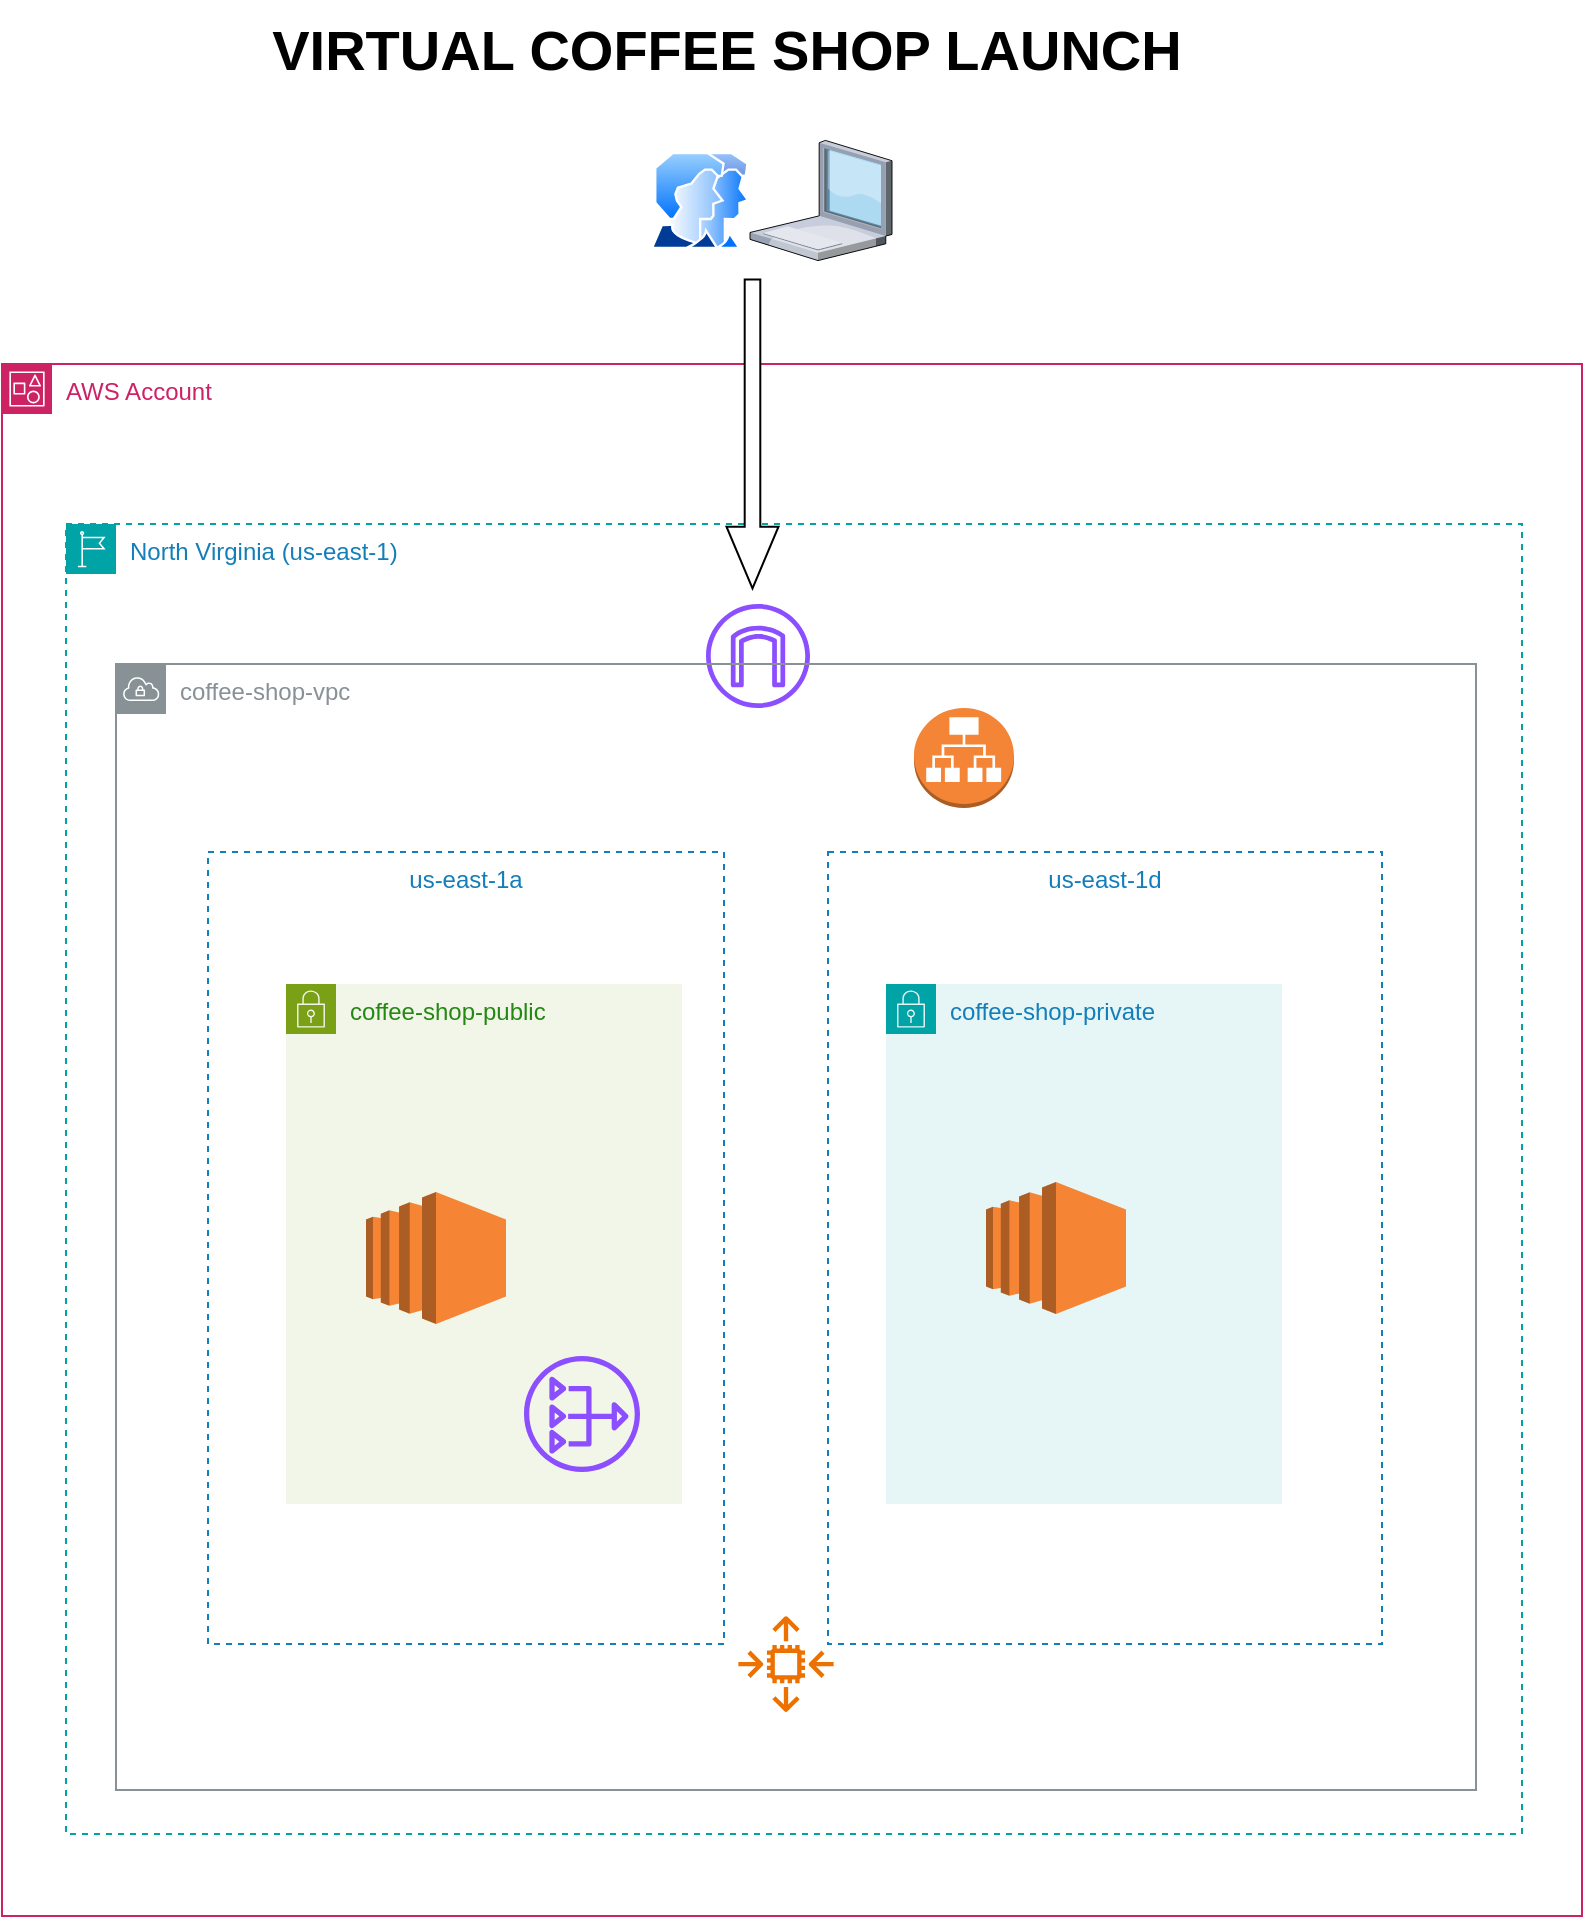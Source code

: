 <mxfile version="22.1.0" type="device">
  <diagram name="Page-1" id="Q93GWKoz6oxIqBlilN9t">
    <mxGraphModel dx="987" dy="944" grid="1" gridSize="10" guides="1" tooltips="1" connect="1" arrows="1" fold="1" page="1" pageScale="1" pageWidth="850" pageHeight="1100" math="0" shadow="0">
      <root>
        <mxCell id="0" />
        <mxCell id="1" parent="0" />
        <mxCell id="MvE2GIELEPy8BYKZNg8B-1" value="AWS Account" style="points=[[0,0],[0.25,0],[0.5,0],[0.75,0],[1,0],[1,0.25],[1,0.5],[1,0.75],[1,1],[0.75,1],[0.5,1],[0.25,1],[0,1],[0,0.75],[0,0.5],[0,0.25]];outlineConnect=0;gradientColor=none;html=1;whiteSpace=wrap;fontSize=12;fontStyle=0;container=1;pointerEvents=0;collapsible=0;recursiveResize=0;shape=mxgraph.aws4.group;grIcon=mxgraph.aws4.group_account;strokeColor=#CD2264;fillColor=none;verticalAlign=top;align=left;spacingLeft=30;fontColor=#CD2264;dashed=0;" vertex="1" parent="1">
          <mxGeometry x="28" y="200" width="790" height="776" as="geometry" />
        </mxCell>
        <mxCell id="MvE2GIELEPy8BYKZNg8B-5" value="North Virginia (us-east-1)" style="points=[[0,0],[0.25,0],[0.5,0],[0.75,0],[1,0],[1,0.25],[1,0.5],[1,0.75],[1,1],[0.75,1],[0.5,1],[0.25,1],[0,1],[0,0.75],[0,0.5],[0,0.25]];outlineConnect=0;gradientColor=none;html=1;whiteSpace=wrap;fontSize=12;fontStyle=0;container=1;pointerEvents=0;collapsible=0;recursiveResize=0;shape=mxgraph.aws4.group;grIcon=mxgraph.aws4.group_region;strokeColor=#00A4A6;fillColor=none;verticalAlign=top;align=left;spacingLeft=30;fontColor=#147EBA;dashed=1;" vertex="1" parent="MvE2GIELEPy8BYKZNg8B-1">
          <mxGeometry x="32" y="80" width="728" height="655" as="geometry" />
        </mxCell>
        <mxCell id="MvE2GIELEPy8BYKZNg8B-10" value="" style="sketch=0;outlineConnect=0;fontColor=#232F3E;gradientColor=none;fillColor=#8C4FFF;strokeColor=none;dashed=0;verticalLabelPosition=bottom;verticalAlign=top;align=center;html=1;fontSize=12;fontStyle=0;aspect=fixed;pointerEvents=1;shape=mxgraph.aws4.internet_gateway;" vertex="1" parent="MvE2GIELEPy8BYKZNg8B-5">
          <mxGeometry x="320" y="40" width="52" height="52" as="geometry" />
        </mxCell>
        <mxCell id="MvE2GIELEPy8BYKZNg8B-15" value="" style="outlineConnect=0;dashed=0;verticalLabelPosition=bottom;verticalAlign=top;align=center;html=1;shape=mxgraph.aws3.application_load_balancer;fillColor=#F58536;gradientColor=none;" vertex="1" parent="MvE2GIELEPy8BYKZNg8B-5">
          <mxGeometry x="424" y="92" width="50" height="50" as="geometry" />
        </mxCell>
        <mxCell id="MvE2GIELEPy8BYKZNg8B-2" value="coffee-shop-vpc" style="sketch=0;outlineConnect=0;gradientColor=none;html=1;whiteSpace=wrap;fontSize=12;fontStyle=0;shape=mxgraph.aws4.group;grIcon=mxgraph.aws4.group_vpc;strokeColor=#879196;fillColor=none;verticalAlign=top;align=left;spacingLeft=30;fontColor=#879196;dashed=0;" vertex="1" parent="MvE2GIELEPy8BYKZNg8B-5">
          <mxGeometry x="25" y="70" width="680" height="563" as="geometry" />
        </mxCell>
        <mxCell id="MvE2GIELEPy8BYKZNg8B-16" value="" style="sketch=0;outlineConnect=0;fontColor=#232F3E;gradientColor=none;fillColor=#ED7100;strokeColor=none;dashed=0;verticalLabelPosition=bottom;verticalAlign=top;align=center;html=1;fontSize=12;fontStyle=0;aspect=fixed;pointerEvents=1;shape=mxgraph.aws4.auto_scaling2;" vertex="1" parent="MvE2GIELEPy8BYKZNg8B-5">
          <mxGeometry x="336" y="546" width="48" height="48" as="geometry" />
        </mxCell>
        <mxCell id="MvE2GIELEPy8BYKZNg8B-6" value="us-east-1a" style="fillColor=none;strokeColor=#147EBA;dashed=1;verticalAlign=top;fontStyle=0;fontColor=#147EBA;whiteSpace=wrap;html=1;" vertex="1" parent="MvE2GIELEPy8BYKZNg8B-1">
          <mxGeometry x="103" y="244" width="258" height="396" as="geometry" />
        </mxCell>
        <mxCell id="MvE2GIELEPy8BYKZNg8B-7" value="us-east-1d" style="fillColor=none;strokeColor=#147EBA;dashed=1;verticalAlign=top;fontStyle=0;fontColor=#147EBA;whiteSpace=wrap;html=1;" vertex="1" parent="MvE2GIELEPy8BYKZNg8B-1">
          <mxGeometry x="413" y="244" width="277" height="396" as="geometry" />
        </mxCell>
        <mxCell id="MvE2GIELEPy8BYKZNg8B-8" value="coffee-shop-public" style="points=[[0,0],[0.25,0],[0.5,0],[0.75,0],[1,0],[1,0.25],[1,0.5],[1,0.75],[1,1],[0.75,1],[0.5,1],[0.25,1],[0,1],[0,0.75],[0,0.5],[0,0.25]];outlineConnect=0;gradientColor=none;html=1;whiteSpace=wrap;fontSize=12;fontStyle=0;container=1;pointerEvents=0;collapsible=0;recursiveResize=0;shape=mxgraph.aws4.group;grIcon=mxgraph.aws4.group_security_group;grStroke=0;strokeColor=#7AA116;fillColor=#F2F6E8;verticalAlign=top;align=left;spacingLeft=30;fontColor=#248814;dashed=0;" vertex="1" parent="MvE2GIELEPy8BYKZNg8B-1">
          <mxGeometry x="142" y="310" width="198" height="260" as="geometry" />
        </mxCell>
        <mxCell id="MvE2GIELEPy8BYKZNg8B-11" value="" style="outlineConnect=0;dashed=0;verticalLabelPosition=bottom;verticalAlign=top;align=center;html=1;shape=mxgraph.aws3.ec2;fillColor=#F58534;gradientColor=none;" vertex="1" parent="MvE2GIELEPy8BYKZNg8B-8">
          <mxGeometry x="40" y="104" width="70" height="66" as="geometry" />
        </mxCell>
        <mxCell id="MvE2GIELEPy8BYKZNg8B-9" value="coffee-shop-private" style="points=[[0,0],[0.25,0],[0.5,0],[0.75,0],[1,0],[1,0.25],[1,0.5],[1,0.75],[1,1],[0.75,1],[0.5,1],[0.25,1],[0,1],[0,0.75],[0,0.5],[0,0.25]];outlineConnect=0;gradientColor=none;html=1;whiteSpace=wrap;fontSize=12;fontStyle=0;container=1;pointerEvents=0;collapsible=0;recursiveResize=0;shape=mxgraph.aws4.group;grIcon=mxgraph.aws4.group_security_group;grStroke=0;strokeColor=#00A4A6;fillColor=#E6F6F7;verticalAlign=top;align=left;spacingLeft=30;fontColor=#147EBA;dashed=0;" vertex="1" parent="MvE2GIELEPy8BYKZNg8B-1">
          <mxGeometry x="442" y="310" width="198" height="260" as="geometry" />
        </mxCell>
        <mxCell id="MvE2GIELEPy8BYKZNg8B-12" value="" style="outlineConnect=0;dashed=0;verticalLabelPosition=bottom;verticalAlign=top;align=center;html=1;shape=mxgraph.aws3.ec2;fillColor=#F58534;gradientColor=none;" vertex="1" parent="MvE2GIELEPy8BYKZNg8B-9">
          <mxGeometry x="50" y="99" width="70" height="66" as="geometry" />
        </mxCell>
        <mxCell id="MvE2GIELEPy8BYKZNg8B-14" value="" style="sketch=0;outlineConnect=0;fontColor=#232F3E;gradientColor=none;fillColor=#8C4FFF;strokeColor=none;dashed=0;verticalLabelPosition=bottom;verticalAlign=top;align=center;html=1;fontSize=12;fontStyle=0;aspect=fixed;pointerEvents=1;shape=mxgraph.aws4.nat_gateway;" vertex="1" parent="MvE2GIELEPy8BYKZNg8B-1">
          <mxGeometry x="261" y="496" width="58" height="58" as="geometry" />
        </mxCell>
        <mxCell id="MvE2GIELEPy8BYKZNg8B-4" value="VIRTUAL COFFEE SHOP LAUNCH" style="text;strokeColor=none;fillColor=none;html=1;fontSize=28;fontStyle=1;verticalAlign=middle;align=center;" vertex="1" parent="1">
          <mxGeometry x="150" y="18" width="480" height="50" as="geometry" />
        </mxCell>
        <mxCell id="MvE2GIELEPy8BYKZNg8B-18" value="" style="image;aspect=fixed;perimeter=ellipsePerimeter;html=1;align=center;shadow=0;dashed=0;spacingTop=3;image=img/lib/active_directory/user_accounts.svg;" vertex="1" parent="1">
          <mxGeometry x="352" y="94" width="50" height="48.5" as="geometry" />
        </mxCell>
        <mxCell id="MvE2GIELEPy8BYKZNg8B-19" value="" style="verticalLabelPosition=bottom;sketch=0;aspect=fixed;html=1;verticalAlign=top;strokeColor=none;align=center;outlineConnect=0;shape=mxgraph.citrix.laptop_1;" vertex="1" parent="1">
          <mxGeometry x="402" y="88.21" width="71" height="60.08" as="geometry" />
        </mxCell>
        <mxCell id="MvE2GIELEPy8BYKZNg8B-21" value="" style="shape=singleArrow;whiteSpace=wrap;html=1;rotation=90;" vertex="1" parent="1">
          <mxGeometry x="326" y="222" width="154.5" height="26" as="geometry" />
        </mxCell>
      </root>
    </mxGraphModel>
  </diagram>
</mxfile>
